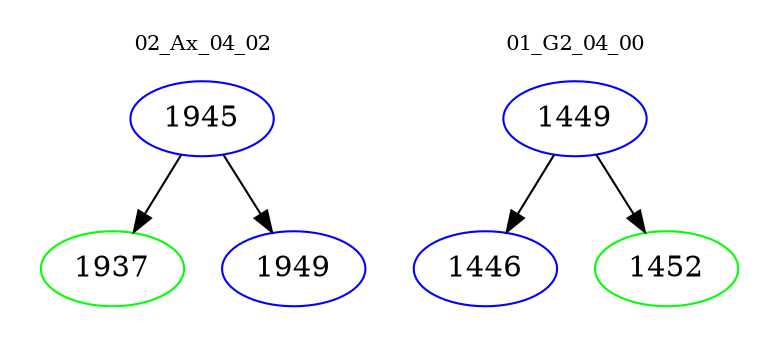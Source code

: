 digraph{
subgraph cluster_0 {
color = white
label = "02_Ax_04_02";
fontsize=10;
T0_1945 [label="1945", color="blue"]
T0_1945 -> T0_1937 [color="black"]
T0_1937 [label="1937", color="green"]
T0_1945 -> T0_1949 [color="black"]
T0_1949 [label="1949", color="blue"]
}
subgraph cluster_1 {
color = white
label = "01_G2_04_00";
fontsize=10;
T1_1449 [label="1449", color="blue"]
T1_1449 -> T1_1446 [color="black"]
T1_1446 [label="1446", color="blue"]
T1_1449 -> T1_1452 [color="black"]
T1_1452 [label="1452", color="green"]
}
}
